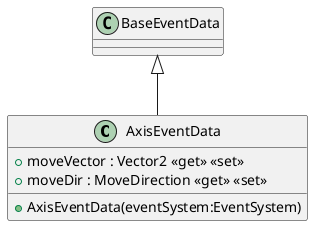 @startuml
class AxisEventData {
    + moveVector : Vector2 <<get>> <<set>>
    + moveDir : MoveDirection <<get>> <<set>>
    + AxisEventData(eventSystem:EventSystem)
}
BaseEventData <|-- AxisEventData
@enduml
